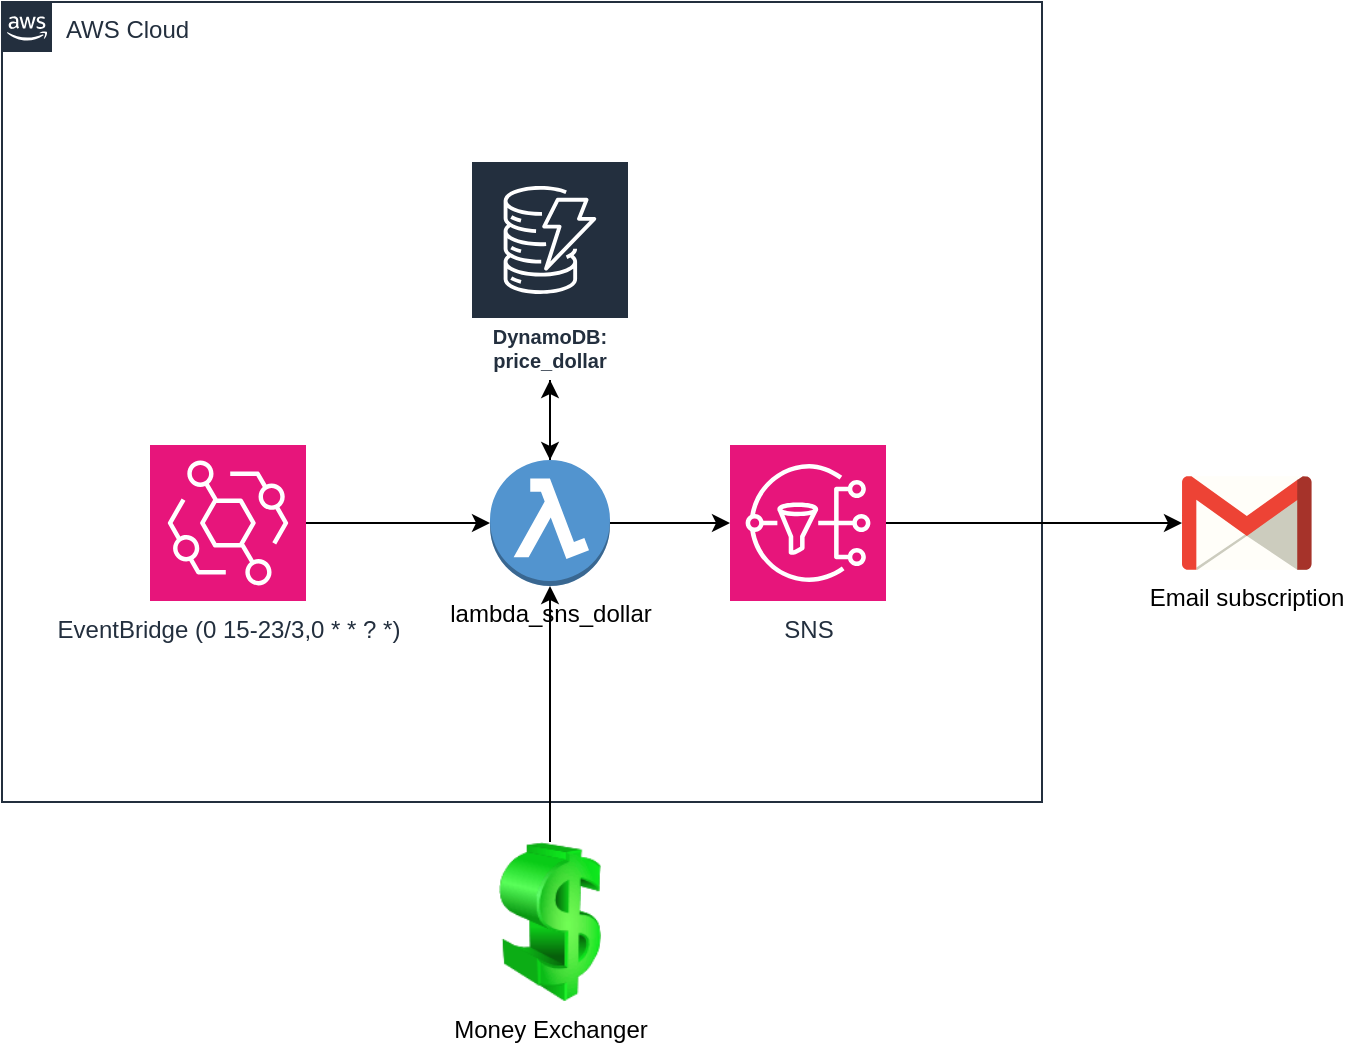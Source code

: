 <mxfile version="26.1.1">
  <diagram name="Page-1" id="5LO9m5aF6OpcOPeteoif">
    <mxGraphModel dx="1790" dy="1046" grid="1" gridSize="10" guides="1" tooltips="1" connect="1" arrows="1" fold="1" page="1" pageScale="1" pageWidth="850" pageHeight="1100" math="0" shadow="0">
      <root>
        <mxCell id="0" />
        <mxCell id="1" parent="0" />
        <mxCell id="kl-hOxcamo7hj4XRq_3x-1" value="AWS Cloud" style="points=[[0,0],[0.25,0],[0.5,0],[0.75,0],[1,0],[1,0.25],[1,0.5],[1,0.75],[1,1],[0.75,1],[0.5,1],[0.25,1],[0,1],[0,0.75],[0,0.5],[0,0.25]];outlineConnect=0;gradientColor=none;html=1;whiteSpace=wrap;fontSize=12;fontStyle=0;container=1;pointerEvents=0;collapsible=0;recursiveResize=0;shape=mxgraph.aws4.group;grIcon=mxgraph.aws4.group_aws_cloud_alt;strokeColor=#232F3E;fillColor=none;verticalAlign=top;align=left;spacingLeft=30;fontColor=#232F3E;dashed=0;" vertex="1" parent="1">
          <mxGeometry x="80" y="200" width="520" height="400" as="geometry" />
        </mxCell>
        <mxCell id="kl-hOxcamo7hj4XRq_3x-10" style="edgeStyle=orthogonalEdgeStyle;rounded=0;orthogonalLoop=1;jettySize=auto;html=1;" edge="1" parent="kl-hOxcamo7hj4XRq_3x-1" source="kl-hOxcamo7hj4XRq_3x-2" target="kl-hOxcamo7hj4XRq_3x-3">
          <mxGeometry relative="1" as="geometry" />
        </mxCell>
        <mxCell id="kl-hOxcamo7hj4XRq_3x-2" value="lambda_sns_dollar" style="outlineConnect=0;dashed=0;verticalLabelPosition=bottom;verticalAlign=top;align=center;html=1;shape=mxgraph.aws3.lambda_function;fillColor=#5294CF;gradientColor=none;" vertex="1" parent="kl-hOxcamo7hj4XRq_3x-1">
          <mxGeometry x="244" y="229" width="60" height="63" as="geometry" />
        </mxCell>
        <mxCell id="kl-hOxcamo7hj4XRq_3x-3" value="DynamoDB: price_dollar" style="sketch=0;outlineConnect=0;fontColor=#232F3E;gradientColor=none;strokeColor=#ffffff;fillColor=#232F3E;dashed=0;verticalLabelPosition=middle;verticalAlign=bottom;align=center;html=1;whiteSpace=wrap;fontSize=10;fontStyle=1;spacing=3;shape=mxgraph.aws4.productIcon;prIcon=mxgraph.aws4.dynamodb;" vertex="1" parent="kl-hOxcamo7hj4XRq_3x-1">
          <mxGeometry x="234" y="79" width="80" height="110" as="geometry" />
        </mxCell>
        <mxCell id="kl-hOxcamo7hj4XRq_3x-4" value="EventBridge (0 15-23/3,0 * * ? *)" style="sketch=0;points=[[0,0,0],[0.25,0,0],[0.5,0,0],[0.75,0,0],[1,0,0],[0,1,0],[0.25,1,0],[0.5,1,0],[0.75,1,0],[1,1,0],[0,0.25,0],[0,0.5,0],[0,0.75,0],[1,0.25,0],[1,0.5,0],[1,0.75,0]];outlineConnect=0;fontColor=#232F3E;fillColor=#E7157B;strokeColor=#ffffff;dashed=0;verticalLabelPosition=bottom;verticalAlign=top;align=center;html=1;fontSize=12;fontStyle=0;aspect=fixed;shape=mxgraph.aws4.resourceIcon;resIcon=mxgraph.aws4.eventbridge;" vertex="1" parent="kl-hOxcamo7hj4XRq_3x-1">
          <mxGeometry x="74" y="221.5" width="78" height="78" as="geometry" />
        </mxCell>
        <mxCell id="kl-hOxcamo7hj4XRq_3x-5" value="SNS" style="sketch=0;points=[[0,0,0],[0.25,0,0],[0.5,0,0],[0.75,0,0],[1,0,0],[0,1,0],[0.25,1,0],[0.5,1,0],[0.75,1,0],[1,1,0],[0,0.25,0],[0,0.5,0],[0,0.75,0],[1,0.25,0],[1,0.5,0],[1,0.75,0]];outlineConnect=0;fontColor=#232F3E;fillColor=#E7157B;strokeColor=#ffffff;dashed=0;verticalLabelPosition=bottom;verticalAlign=top;align=center;html=1;fontSize=12;fontStyle=0;aspect=fixed;shape=mxgraph.aws4.resourceIcon;resIcon=mxgraph.aws4.sns;" vertex="1" parent="kl-hOxcamo7hj4XRq_3x-1">
          <mxGeometry x="364" y="221.5" width="78" height="78" as="geometry" />
        </mxCell>
        <mxCell id="kl-hOxcamo7hj4XRq_3x-8" style="edgeStyle=orthogonalEdgeStyle;rounded=0;orthogonalLoop=1;jettySize=auto;html=1;entryX=0;entryY=0.5;entryDx=0;entryDy=0;entryPerimeter=0;" edge="1" parent="kl-hOxcamo7hj4XRq_3x-1" source="kl-hOxcamo7hj4XRq_3x-4" target="kl-hOxcamo7hj4XRq_3x-2">
          <mxGeometry relative="1" as="geometry" />
        </mxCell>
        <mxCell id="kl-hOxcamo7hj4XRq_3x-9" style="edgeStyle=orthogonalEdgeStyle;rounded=0;orthogonalLoop=1;jettySize=auto;html=1;entryX=0;entryY=0.5;entryDx=0;entryDy=0;entryPerimeter=0;" edge="1" parent="kl-hOxcamo7hj4XRq_3x-1" source="kl-hOxcamo7hj4XRq_3x-2" target="kl-hOxcamo7hj4XRq_3x-5">
          <mxGeometry relative="1" as="geometry" />
        </mxCell>
        <mxCell id="kl-hOxcamo7hj4XRq_3x-11" style="edgeStyle=orthogonalEdgeStyle;rounded=0;orthogonalLoop=1;jettySize=auto;html=1;entryX=0.5;entryY=0;entryDx=0;entryDy=0;entryPerimeter=0;" edge="1" parent="kl-hOxcamo7hj4XRq_3x-1" source="kl-hOxcamo7hj4XRq_3x-3" target="kl-hOxcamo7hj4XRq_3x-2">
          <mxGeometry relative="1" as="geometry" />
        </mxCell>
        <mxCell id="kl-hOxcamo7hj4XRq_3x-7" style="edgeStyle=orthogonalEdgeStyle;rounded=0;orthogonalLoop=1;jettySize=auto;html=1;" edge="1" parent="1" source="kl-hOxcamo7hj4XRq_3x-6" target="kl-hOxcamo7hj4XRq_3x-2">
          <mxGeometry relative="1" as="geometry" />
        </mxCell>
        <mxCell id="kl-hOxcamo7hj4XRq_3x-6" value="Money Exchanger" style="image;html=1;image=img/lib/clip_art/finance/Dollar_128x128.png" vertex="1" parent="1">
          <mxGeometry x="314" y="620" width="80" height="80" as="geometry" />
        </mxCell>
        <mxCell id="kl-hOxcamo7hj4XRq_3x-12" value="Email subscription" style="dashed=0;outlineConnect=0;html=1;align=center;labelPosition=center;verticalLabelPosition=bottom;verticalAlign=top;shape=mxgraph.weblogos.gmail" vertex="1" parent="1">
          <mxGeometry x="670" y="437.1" width="64.8" height="46.8" as="geometry" />
        </mxCell>
        <mxCell id="kl-hOxcamo7hj4XRq_3x-13" style="edgeStyle=orthogonalEdgeStyle;rounded=0;orthogonalLoop=1;jettySize=auto;html=1;" edge="1" parent="1" source="kl-hOxcamo7hj4XRq_3x-5" target="kl-hOxcamo7hj4XRq_3x-12">
          <mxGeometry relative="1" as="geometry" />
        </mxCell>
      </root>
    </mxGraphModel>
  </diagram>
</mxfile>
